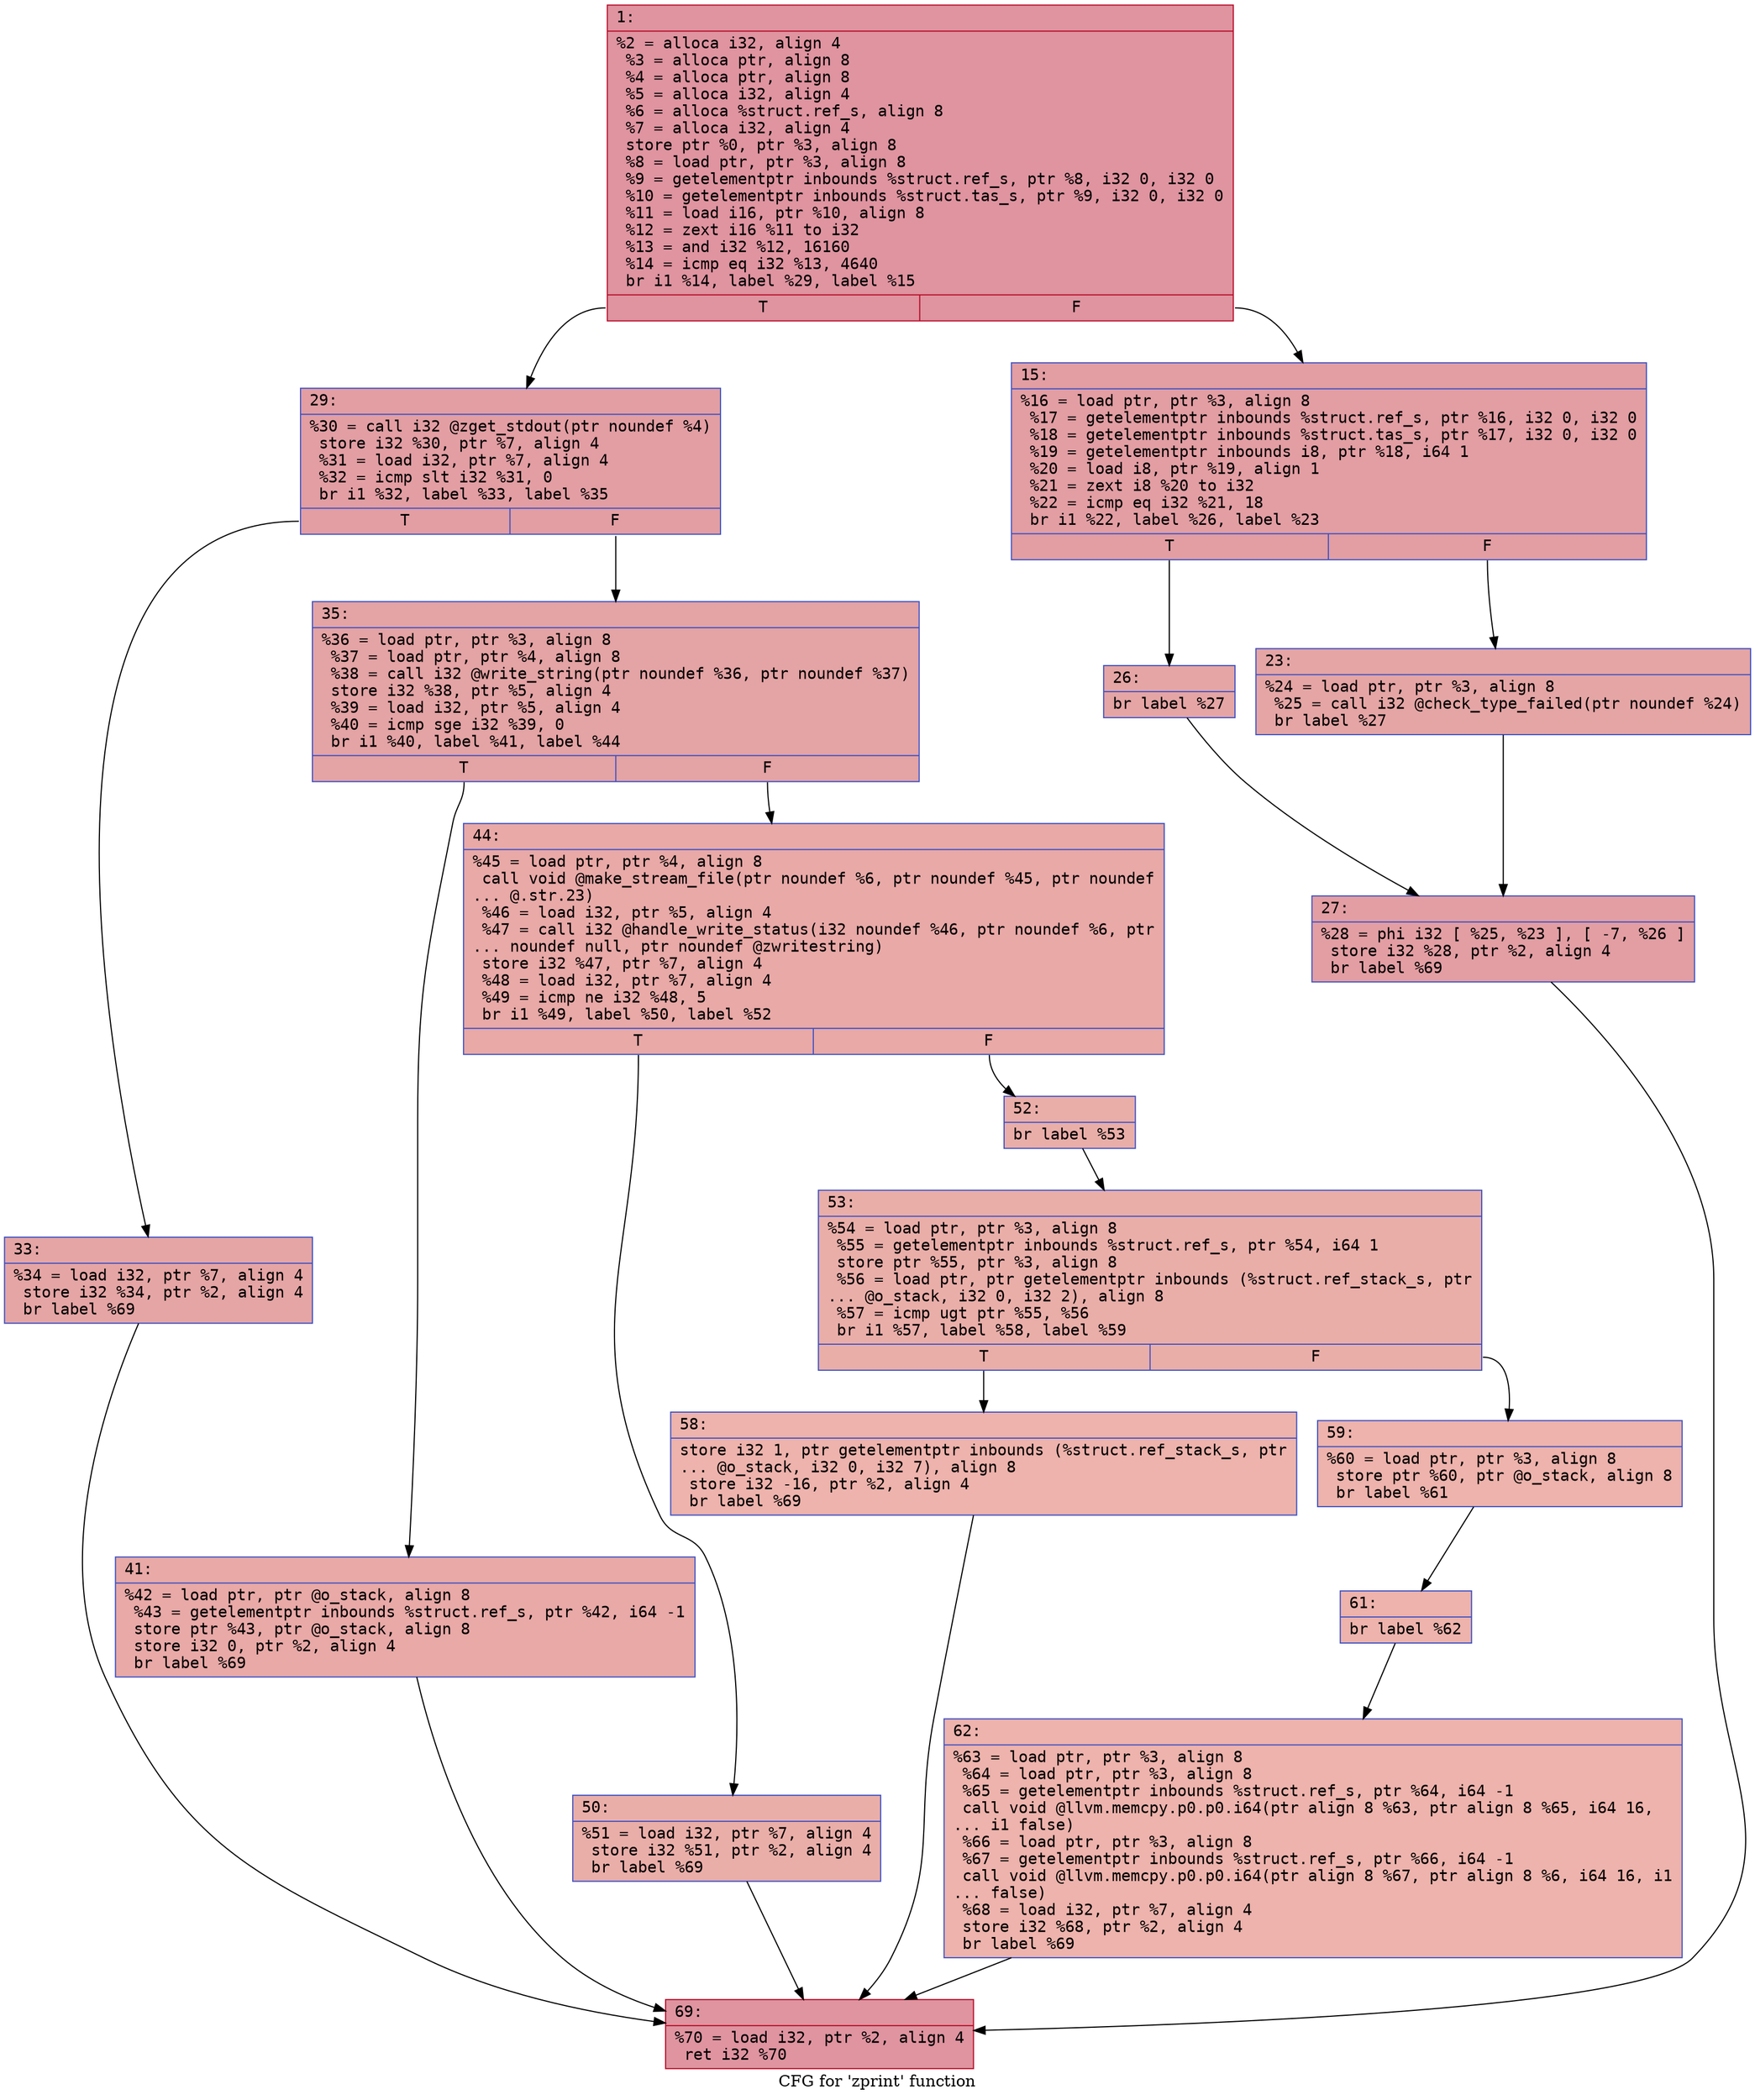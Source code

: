 digraph "CFG for 'zprint' function" {
	label="CFG for 'zprint' function";

	Node0x600001a1cd70 [shape=record,color="#b70d28ff", style=filled, fillcolor="#b70d2870" fontname="Courier",label="{1:\l|  %2 = alloca i32, align 4\l  %3 = alloca ptr, align 8\l  %4 = alloca ptr, align 8\l  %5 = alloca i32, align 4\l  %6 = alloca %struct.ref_s, align 8\l  %7 = alloca i32, align 4\l  store ptr %0, ptr %3, align 8\l  %8 = load ptr, ptr %3, align 8\l  %9 = getelementptr inbounds %struct.ref_s, ptr %8, i32 0, i32 0\l  %10 = getelementptr inbounds %struct.tas_s, ptr %9, i32 0, i32 0\l  %11 = load i16, ptr %10, align 8\l  %12 = zext i16 %11 to i32\l  %13 = and i32 %12, 16160\l  %14 = icmp eq i32 %13, 4640\l  br i1 %14, label %29, label %15\l|{<s0>T|<s1>F}}"];
	Node0x600001a1cd70:s0 -> Node0x600001a1cf00[tooltip="1 -> 29\nProbability 50.00%" ];
	Node0x600001a1cd70:s1 -> Node0x600001a1cdc0[tooltip="1 -> 15\nProbability 50.00%" ];
	Node0x600001a1cdc0 [shape=record,color="#3d50c3ff", style=filled, fillcolor="#be242e70" fontname="Courier",label="{15:\l|  %16 = load ptr, ptr %3, align 8\l  %17 = getelementptr inbounds %struct.ref_s, ptr %16, i32 0, i32 0\l  %18 = getelementptr inbounds %struct.tas_s, ptr %17, i32 0, i32 0\l  %19 = getelementptr inbounds i8, ptr %18, i64 1\l  %20 = load i8, ptr %19, align 1\l  %21 = zext i8 %20 to i32\l  %22 = icmp eq i32 %21, 18\l  br i1 %22, label %26, label %23\l|{<s0>T|<s1>F}}"];
	Node0x600001a1cdc0:s0 -> Node0x600001a1ce60[tooltip="15 -> 26\nProbability 50.00%" ];
	Node0x600001a1cdc0:s1 -> Node0x600001a1ce10[tooltip="15 -> 23\nProbability 50.00%" ];
	Node0x600001a1ce10 [shape=record,color="#3d50c3ff", style=filled, fillcolor="#c5333470" fontname="Courier",label="{23:\l|  %24 = load ptr, ptr %3, align 8\l  %25 = call i32 @check_type_failed(ptr noundef %24)\l  br label %27\l}"];
	Node0x600001a1ce10 -> Node0x600001a1ceb0[tooltip="23 -> 27\nProbability 100.00%" ];
	Node0x600001a1ce60 [shape=record,color="#3d50c3ff", style=filled, fillcolor="#c5333470" fontname="Courier",label="{26:\l|  br label %27\l}"];
	Node0x600001a1ce60 -> Node0x600001a1ceb0[tooltip="26 -> 27\nProbability 100.00%" ];
	Node0x600001a1ceb0 [shape=record,color="#3d50c3ff", style=filled, fillcolor="#be242e70" fontname="Courier",label="{27:\l|  %28 = phi i32 [ %25, %23 ], [ -7, %26 ]\l  store i32 %28, ptr %2, align 4\l  br label %69\l}"];
	Node0x600001a1ceb0 -> Node0x600001a1d2c0[tooltip="27 -> 69\nProbability 100.00%" ];
	Node0x600001a1cf00 [shape=record,color="#3d50c3ff", style=filled, fillcolor="#be242e70" fontname="Courier",label="{29:\l|  %30 = call i32 @zget_stdout(ptr noundef %4)\l  store i32 %30, ptr %7, align 4\l  %31 = load i32, ptr %7, align 4\l  %32 = icmp slt i32 %31, 0\l  br i1 %32, label %33, label %35\l|{<s0>T|<s1>F}}"];
	Node0x600001a1cf00:s0 -> Node0x600001a1cf50[tooltip="29 -> 33\nProbability 37.50%" ];
	Node0x600001a1cf00:s1 -> Node0x600001a1cfa0[tooltip="29 -> 35\nProbability 62.50%" ];
	Node0x600001a1cf50 [shape=record,color="#3d50c3ff", style=filled, fillcolor="#c5333470" fontname="Courier",label="{33:\l|  %34 = load i32, ptr %7, align 4\l  store i32 %34, ptr %2, align 4\l  br label %69\l}"];
	Node0x600001a1cf50 -> Node0x600001a1d2c0[tooltip="33 -> 69\nProbability 100.00%" ];
	Node0x600001a1cfa0 [shape=record,color="#3d50c3ff", style=filled, fillcolor="#c32e3170" fontname="Courier",label="{35:\l|  %36 = load ptr, ptr %3, align 8\l  %37 = load ptr, ptr %4, align 8\l  %38 = call i32 @write_string(ptr noundef %36, ptr noundef %37)\l  store i32 %38, ptr %5, align 4\l  %39 = load i32, ptr %5, align 4\l  %40 = icmp sge i32 %39, 0\l  br i1 %40, label %41, label %44\l|{<s0>T|<s1>F}}"];
	Node0x600001a1cfa0:s0 -> Node0x600001a1cff0[tooltip="35 -> 41\nProbability 50.00%" ];
	Node0x600001a1cfa0:s1 -> Node0x600001a1d040[tooltip="35 -> 44\nProbability 50.00%" ];
	Node0x600001a1cff0 [shape=record,color="#3d50c3ff", style=filled, fillcolor="#ca3b3770" fontname="Courier",label="{41:\l|  %42 = load ptr, ptr @o_stack, align 8\l  %43 = getelementptr inbounds %struct.ref_s, ptr %42, i64 -1\l  store ptr %43, ptr @o_stack, align 8\l  store i32 0, ptr %2, align 4\l  br label %69\l}"];
	Node0x600001a1cff0 -> Node0x600001a1d2c0[tooltip="41 -> 69\nProbability 100.00%" ];
	Node0x600001a1d040 [shape=record,color="#3d50c3ff", style=filled, fillcolor="#ca3b3770" fontname="Courier",label="{44:\l|  %45 = load ptr, ptr %4, align 8\l  call void @make_stream_file(ptr noundef %6, ptr noundef %45, ptr noundef\l... @.str.23)\l  %46 = load i32, ptr %5, align 4\l  %47 = call i32 @handle_write_status(i32 noundef %46, ptr noundef %6, ptr\l... noundef null, ptr noundef @zwritestring)\l  store i32 %47, ptr %7, align 4\l  %48 = load i32, ptr %7, align 4\l  %49 = icmp ne i32 %48, 5\l  br i1 %49, label %50, label %52\l|{<s0>T|<s1>F}}"];
	Node0x600001a1d040:s0 -> Node0x600001a1d090[tooltip="44 -> 50\nProbability 50.00%" ];
	Node0x600001a1d040:s1 -> Node0x600001a1d0e0[tooltip="44 -> 52\nProbability 50.00%" ];
	Node0x600001a1d090 [shape=record,color="#3d50c3ff", style=filled, fillcolor="#d0473d70" fontname="Courier",label="{50:\l|  %51 = load i32, ptr %7, align 4\l  store i32 %51, ptr %2, align 4\l  br label %69\l}"];
	Node0x600001a1d090 -> Node0x600001a1d2c0[tooltip="50 -> 69\nProbability 100.00%" ];
	Node0x600001a1d0e0 [shape=record,color="#3d50c3ff", style=filled, fillcolor="#d0473d70" fontname="Courier",label="{52:\l|  br label %53\l}"];
	Node0x600001a1d0e0 -> Node0x600001a1d130[tooltip="52 -> 53\nProbability 100.00%" ];
	Node0x600001a1d130 [shape=record,color="#3d50c3ff", style=filled, fillcolor="#d0473d70" fontname="Courier",label="{53:\l|  %54 = load ptr, ptr %3, align 8\l  %55 = getelementptr inbounds %struct.ref_s, ptr %54, i64 1\l  store ptr %55, ptr %3, align 8\l  %56 = load ptr, ptr getelementptr inbounds (%struct.ref_stack_s, ptr\l... @o_stack, i32 0, i32 2), align 8\l  %57 = icmp ugt ptr %55, %56\l  br i1 %57, label %58, label %59\l|{<s0>T|<s1>F}}"];
	Node0x600001a1d130:s0 -> Node0x600001a1d180[tooltip="53 -> 58\nProbability 50.00%" ];
	Node0x600001a1d130:s1 -> Node0x600001a1d1d0[tooltip="53 -> 59\nProbability 50.00%" ];
	Node0x600001a1d180 [shape=record,color="#3d50c3ff", style=filled, fillcolor="#d6524470" fontname="Courier",label="{58:\l|  store i32 1, ptr getelementptr inbounds (%struct.ref_stack_s, ptr\l... @o_stack, i32 0, i32 7), align 8\l  store i32 -16, ptr %2, align 4\l  br label %69\l}"];
	Node0x600001a1d180 -> Node0x600001a1d2c0[tooltip="58 -> 69\nProbability 100.00%" ];
	Node0x600001a1d1d0 [shape=record,color="#3d50c3ff", style=filled, fillcolor="#d6524470" fontname="Courier",label="{59:\l|  %60 = load ptr, ptr %3, align 8\l  store ptr %60, ptr @o_stack, align 8\l  br label %61\l}"];
	Node0x600001a1d1d0 -> Node0x600001a1d220[tooltip="59 -> 61\nProbability 100.00%" ];
	Node0x600001a1d220 [shape=record,color="#3d50c3ff", style=filled, fillcolor="#d6524470" fontname="Courier",label="{61:\l|  br label %62\l}"];
	Node0x600001a1d220 -> Node0x600001a1d270[tooltip="61 -> 62\nProbability 100.00%" ];
	Node0x600001a1d270 [shape=record,color="#3d50c3ff", style=filled, fillcolor="#d6524470" fontname="Courier",label="{62:\l|  %63 = load ptr, ptr %3, align 8\l  %64 = load ptr, ptr %3, align 8\l  %65 = getelementptr inbounds %struct.ref_s, ptr %64, i64 -1\l  call void @llvm.memcpy.p0.p0.i64(ptr align 8 %63, ptr align 8 %65, i64 16,\l... i1 false)\l  %66 = load ptr, ptr %3, align 8\l  %67 = getelementptr inbounds %struct.ref_s, ptr %66, i64 -1\l  call void @llvm.memcpy.p0.p0.i64(ptr align 8 %67, ptr align 8 %6, i64 16, i1\l... false)\l  %68 = load i32, ptr %7, align 4\l  store i32 %68, ptr %2, align 4\l  br label %69\l}"];
	Node0x600001a1d270 -> Node0x600001a1d2c0[tooltip="62 -> 69\nProbability 100.00%" ];
	Node0x600001a1d2c0 [shape=record,color="#b70d28ff", style=filled, fillcolor="#b70d2870" fontname="Courier",label="{69:\l|  %70 = load i32, ptr %2, align 4\l  ret i32 %70\l}"];
}
